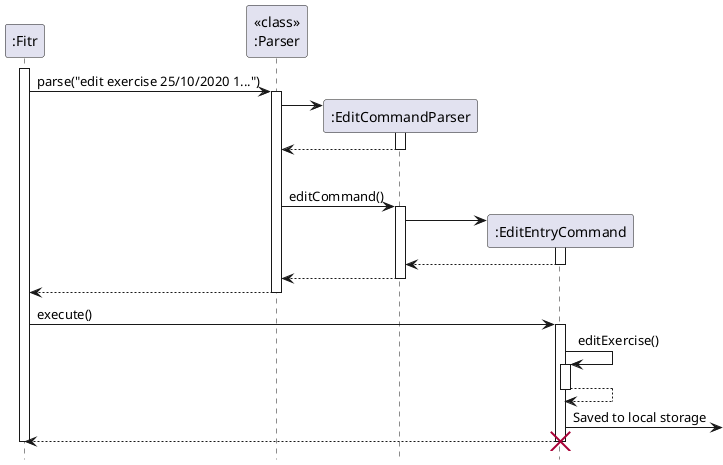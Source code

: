 @startuml
participant ":Fitr"
participant "<<class>>\n:Parser"

activate ":Fitr"
":Fitr" -> "<<class>>\n:Parser" ++ : parse("edit exercise 25/10/2020 1...")

create ":EditCommandParser"
"<<class>>\n:Parser" -> ":EditCommandParser" ++
return

|||

"<<class>>\n:Parser" -> ":EditCommandParser" ++ : editCommand()
create ":EditEntryCommand"
":EditCommandParser" -> ":EditEntryCommand" ++
return
return
return

":Fitr" -> ":EditEntryCommand" : execute()
activate ":EditEntryCommand"
":EditEntryCommand" -> ":EditEntryCommand" ++ : editExercise()
return
":EditEntryCommand" ->] : Saved to local storage
return
destroy ":EditEntryCommand"
deactivate ":Fitr"

hide footbox
@enduml
